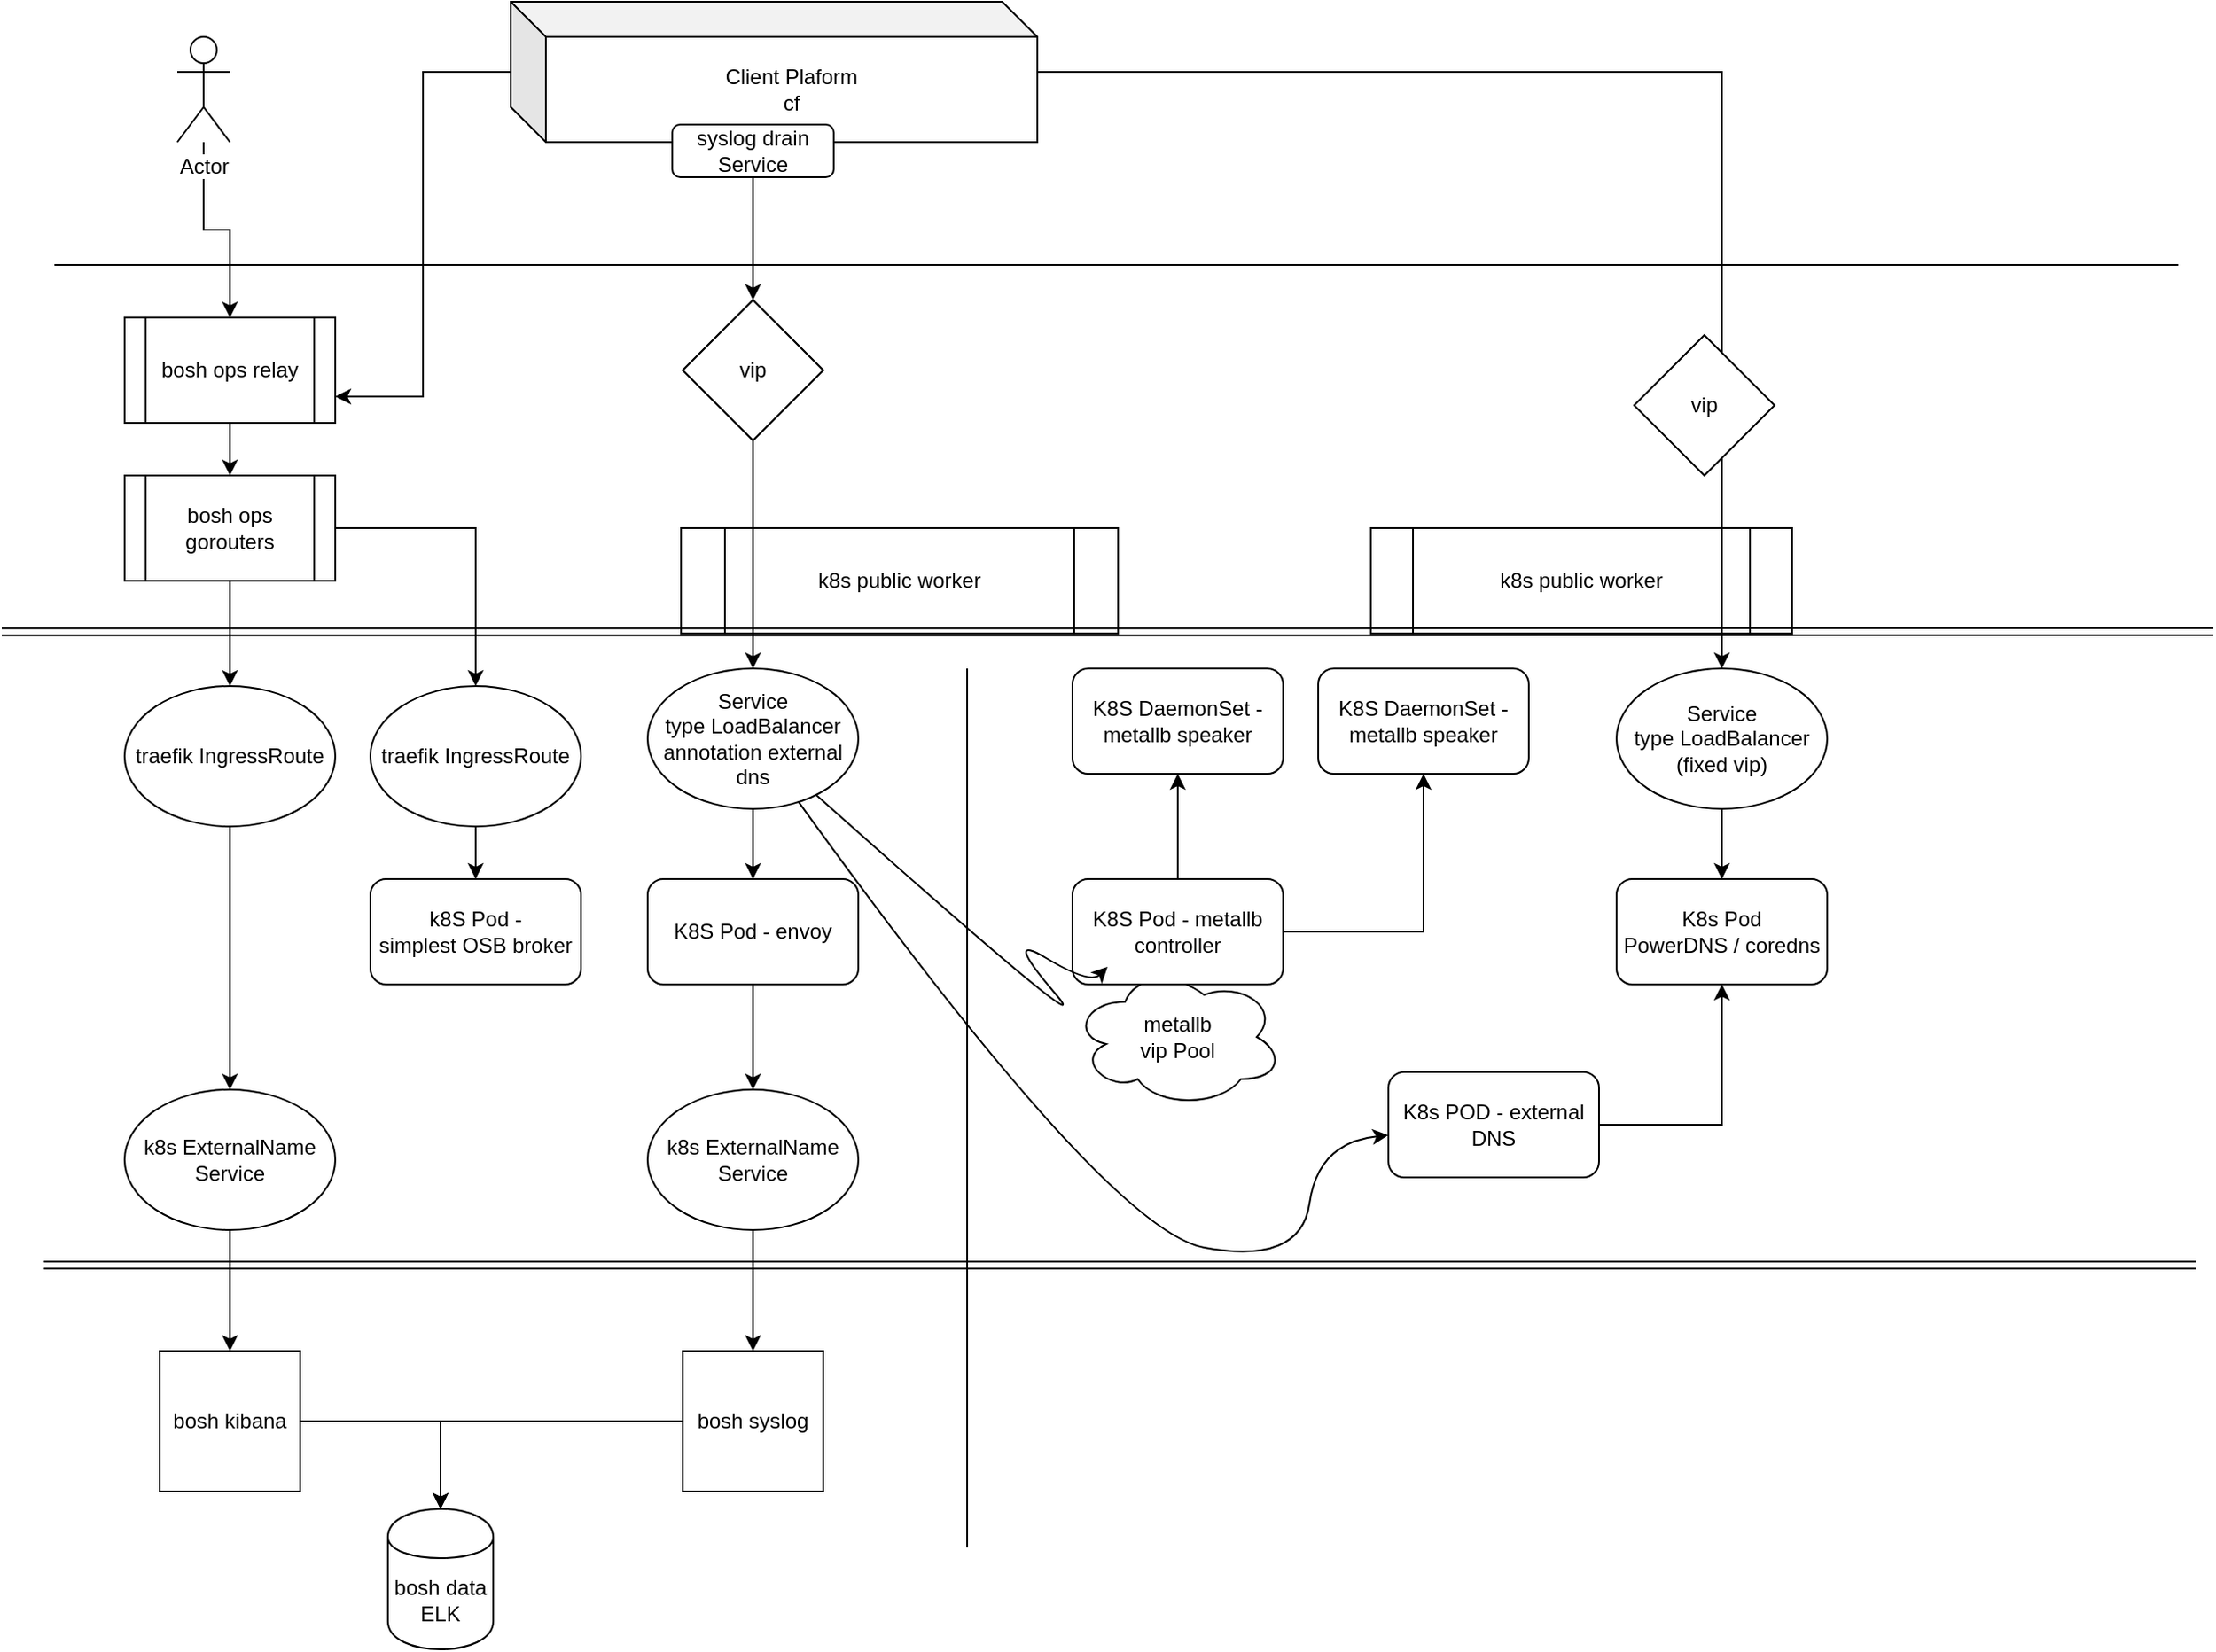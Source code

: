 <mxfile version="13.3.4" type="github">
  <diagram id="4oNXfGrlBCdLffdz02zK" name="Page-1">
    <mxGraphModel dx="2048" dy="1813" grid="1" gridSize="10" guides="1" tooltips="1" connect="1" arrows="1" fold="1" page="1" pageScale="1" pageWidth="827" pageHeight="1169" math="0" shadow="0">
      <root>
        <mxCell id="0" />
        <mxCell id="1" parent="0" />
        <mxCell id="NXdl1-K4pTuj5u7-K4zi-31" style="edgeStyle=orthogonalEdgeStyle;rounded=0;orthogonalLoop=1;jettySize=auto;html=1;" parent="1" source="NXdl1-K4pTuj5u7-K4zi-1" target="NXdl1-K4pTuj5u7-K4zi-3" edge="1">
          <mxGeometry relative="1" as="geometry" />
        </mxCell>
        <mxCell id="NXdl1-K4pTuj5u7-K4zi-1" value="bosh kibana" style="whiteSpace=wrap;html=1;aspect=fixed;" parent="1" vertex="1">
          <mxGeometry x="70" y="599" width="80" height="80" as="geometry" />
        </mxCell>
        <mxCell id="NXdl1-K4pTuj5u7-K4zi-32" style="edgeStyle=orthogonalEdgeStyle;rounded=0;orthogonalLoop=1;jettySize=auto;html=1;" parent="1" source="NXdl1-K4pTuj5u7-K4zi-2" target="NXdl1-K4pTuj5u7-K4zi-3" edge="1">
          <mxGeometry relative="1" as="geometry" />
        </mxCell>
        <mxCell id="NXdl1-K4pTuj5u7-K4zi-2" value="bosh syslog" style="whiteSpace=wrap;html=1;aspect=fixed;" parent="1" vertex="1">
          <mxGeometry x="368" y="599" width="80" height="80" as="geometry" />
        </mxCell>
        <mxCell id="NXdl1-K4pTuj5u7-K4zi-3" value="bosh data ELK" style="shape=cylinder;whiteSpace=wrap;html=1;boundedLbl=1;backgroundOutline=1;" parent="1" vertex="1">
          <mxGeometry x="200" y="689" width="60" height="80" as="geometry" />
        </mxCell>
        <mxCell id="NXdl1-K4pTuj5u7-K4zi-5" style="edgeStyle=orthogonalEdgeStyle;rounded=0;orthogonalLoop=1;jettySize=auto;html=1;" parent="1" source="NXdl1-K4pTuj5u7-K4zi-4" target="NXdl1-K4pTuj5u7-K4zi-1" edge="1">
          <mxGeometry relative="1" as="geometry" />
        </mxCell>
        <mxCell id="NXdl1-K4pTuj5u7-K4zi-4" value="k8s ExternalName Service" style="ellipse;whiteSpace=wrap;html=1;" parent="1" vertex="1">
          <mxGeometry x="50" y="450" width="120" height="80" as="geometry" />
        </mxCell>
        <mxCell id="NXdl1-K4pTuj5u7-K4zi-7" style="edgeStyle=orthogonalEdgeStyle;rounded=0;orthogonalLoop=1;jettySize=auto;html=1;" parent="1" source="NXdl1-K4pTuj5u7-K4zi-6" target="NXdl1-K4pTuj5u7-K4zi-2" edge="1">
          <mxGeometry relative="1" as="geometry">
            <mxPoint x="408" y="599" as="targetPoint" />
          </mxGeometry>
        </mxCell>
        <mxCell id="NXdl1-K4pTuj5u7-K4zi-6" value="k8s ExternalName Service" style="ellipse;whiteSpace=wrap;html=1;" parent="1" vertex="1">
          <mxGeometry x="348" y="450" width="120" height="80" as="geometry" />
        </mxCell>
        <mxCell id="NXdl1-K4pTuj5u7-K4zi-25" style="edgeStyle=orthogonalEdgeStyle;rounded=0;orthogonalLoop=1;jettySize=auto;html=1;" parent="1" source="NXdl1-K4pTuj5u7-K4zi-12" target="NXdl1-K4pTuj5u7-K4zi-19" edge="1">
          <mxGeometry relative="1" as="geometry" />
        </mxCell>
        <mxCell id="NXdl1-K4pTuj5u7-K4zi-42" style="edgeStyle=orthogonalEdgeStyle;rounded=0;orthogonalLoop=1;jettySize=auto;html=1;entryX=0.5;entryY=0;entryDx=0;entryDy=0;" parent="1" source="NXdl1-K4pTuj5u7-K4zi-12" target="NXdl1-K4pTuj5u7-K4zi-39" edge="1">
          <mxGeometry relative="1" as="geometry" />
        </mxCell>
        <mxCell id="NXdl1-K4pTuj5u7-K4zi-12" value="bosh ops gorouters" style="shape=process;whiteSpace=wrap;html=1;backgroundOutline=1;" parent="1" vertex="1">
          <mxGeometry x="50" y="100" width="120" height="60" as="geometry" />
        </mxCell>
        <mxCell id="NXdl1-K4pTuj5u7-K4zi-14" style="edgeStyle=orthogonalEdgeStyle;rounded=0;orthogonalLoop=1;jettySize=auto;html=1;exitX=0.5;exitY=1;exitDx=0;exitDy=0;" parent="1" source="NXdl1-K4pTuj5u7-K4zi-13" target="NXdl1-K4pTuj5u7-K4zi-12" edge="1">
          <mxGeometry relative="1" as="geometry" />
        </mxCell>
        <mxCell id="NXdl1-K4pTuj5u7-K4zi-13" value="bosh ops relay" style="shape=process;whiteSpace=wrap;html=1;backgroundOutline=1;" parent="1" vertex="1">
          <mxGeometry x="50" y="10" width="120" height="60" as="geometry" />
        </mxCell>
        <mxCell id="NXdl1-K4pTuj5u7-K4zi-17" value="k8s public worker" style="shape=process;whiteSpace=wrap;html=1;backgroundOutline=1;" parent="1" vertex="1">
          <mxGeometry x="367" y="130" width="249" height="60" as="geometry" />
        </mxCell>
        <mxCell id="NXdl1-K4pTuj5u7-K4zi-18" value="k8s public worker" style="shape=process;whiteSpace=wrap;html=1;backgroundOutline=1;" parent="1" vertex="1">
          <mxGeometry x="760" y="130" width="240" height="60" as="geometry" />
        </mxCell>
        <mxCell id="NXdl1-K4pTuj5u7-K4zi-26" style="edgeStyle=orthogonalEdgeStyle;rounded=0;orthogonalLoop=1;jettySize=auto;html=1;entryX=0.5;entryY=0;entryDx=0;entryDy=0;" parent="1" source="NXdl1-K4pTuj5u7-K4zi-19" target="NXdl1-K4pTuj5u7-K4zi-4" edge="1">
          <mxGeometry relative="1" as="geometry" />
        </mxCell>
        <mxCell id="NXdl1-K4pTuj5u7-K4zi-19" value="traefik IngressRoute" style="ellipse;whiteSpace=wrap;html=1;" parent="1" vertex="1">
          <mxGeometry x="50" y="220" width="120" height="80" as="geometry" />
        </mxCell>
        <mxCell id="NXdl1-K4pTuj5u7-K4zi-28" style="edgeStyle=orthogonalEdgeStyle;rounded=0;orthogonalLoop=1;jettySize=auto;html=1;" parent="1" source="NXdl1-K4pTuj5u7-K4zi-20" target="NXdl1-K4pTuj5u7-K4zi-27" edge="1">
          <mxGeometry relative="1" as="geometry" />
        </mxCell>
        <mxCell id="NXdl1-K4pTuj5u7-K4zi-20" value="&lt;div&gt;Service&lt;/div&gt;&lt;div&gt;type LoadBalancer&lt;/div&gt;&lt;div&gt;annotation external dns&lt;br&gt;&lt;/div&gt;" style="ellipse;whiteSpace=wrap;html=1;" parent="1" vertex="1">
          <mxGeometry x="348" y="210" width="120" height="80" as="geometry" />
        </mxCell>
        <mxCell id="NXdl1-K4pTuj5u7-K4zi-30" style="edgeStyle=orthogonalEdgeStyle;rounded=0;orthogonalLoop=1;jettySize=auto;html=1;" parent="1" source="NXdl1-K4pTuj5u7-K4zi-21" target="NXdl1-K4pTuj5u7-K4zi-20" edge="1">
          <mxGeometry relative="1" as="geometry" />
        </mxCell>
        <mxCell id="NXdl1-K4pTuj5u7-K4zi-21" value="vip" style="rhombus;whiteSpace=wrap;html=1;" parent="1" vertex="1">
          <mxGeometry x="368" width="80" height="80" as="geometry" />
        </mxCell>
        <mxCell id="NXdl1-K4pTuj5u7-K4zi-22" value="" style="endArrow=none;html=1;" parent="1" edge="1">
          <mxGeometry width="50" height="50" relative="1" as="geometry">
            <mxPoint x="10" y="-20" as="sourcePoint" />
            <mxPoint x="1220" y="-20" as="targetPoint" />
          </mxGeometry>
        </mxCell>
        <mxCell id="NXdl1-K4pTuj5u7-K4zi-24" style="edgeStyle=orthogonalEdgeStyle;rounded=0;orthogonalLoop=1;jettySize=auto;html=1;entryX=0.5;entryY=0;entryDx=0;entryDy=0;" parent="1" source="NXdl1-K4pTuj5u7-K4zi-23" target="NXdl1-K4pTuj5u7-K4zi-13" edge="1">
          <mxGeometry relative="1" as="geometry" />
        </mxCell>
        <mxCell id="NXdl1-K4pTuj5u7-K4zi-23" value="Actor" style="shape=umlActor;verticalLabelPosition=bottom;labelBackgroundColor=#ffffff;verticalAlign=top;html=1;outlineConnect=0;" parent="1" vertex="1">
          <mxGeometry x="80" y="-150" width="30" height="60" as="geometry" />
        </mxCell>
        <mxCell id="NXdl1-K4pTuj5u7-K4zi-29" style="edgeStyle=orthogonalEdgeStyle;rounded=0;orthogonalLoop=1;jettySize=auto;html=1;entryX=0.5;entryY=0;entryDx=0;entryDy=0;" parent="1" source="NXdl1-K4pTuj5u7-K4zi-27" target="NXdl1-K4pTuj5u7-K4zi-6" edge="1">
          <mxGeometry relative="1" as="geometry" />
        </mxCell>
        <mxCell id="NXdl1-K4pTuj5u7-K4zi-27" value="K8S Pod - envoy" style="rounded=1;whiteSpace=wrap;html=1;" parent="1" vertex="1">
          <mxGeometry x="348" y="330" width="120" height="60" as="geometry" />
        </mxCell>
        <mxCell id="NXdl1-K4pTuj5u7-K4zi-33" value="" style="shape=link;html=1;" parent="1" edge="1">
          <mxGeometry width="50" height="50" relative="1" as="geometry">
            <mxPoint x="4" y="550" as="sourcePoint" />
            <mxPoint x="1230" y="550" as="targetPoint" />
          </mxGeometry>
        </mxCell>
        <mxCell id="NXdl1-K4pTuj5u7-K4zi-34" value="" style="shape=link;html=1;" parent="1" edge="1">
          <mxGeometry width="50" height="50" relative="1" as="geometry">
            <mxPoint x="-20" y="189.17" as="sourcePoint" />
            <mxPoint x="1240" y="189" as="targetPoint" />
          </mxGeometry>
        </mxCell>
        <mxCell id="NXdl1-K4pTuj5u7-K4zi-41" style="edgeStyle=orthogonalEdgeStyle;rounded=0;orthogonalLoop=1;jettySize=auto;html=1;entryX=1;entryY=0.75;entryDx=0;entryDy=0;" parent="1" source="NXdl1-K4pTuj5u7-K4zi-35" target="NXdl1-K4pTuj5u7-K4zi-13" edge="1">
          <mxGeometry relative="1" as="geometry" />
        </mxCell>
        <mxCell id="NXdl1-K4pTuj5u7-K4zi-65" style="edgeStyle=orthogonalEdgeStyle;rounded=0;orthogonalLoop=1;jettySize=auto;html=1;" parent="1" source="NXdl1-K4pTuj5u7-K4zi-35" target="NXdl1-K4pTuj5u7-K4zi-63" edge="1">
          <mxGeometry relative="1" as="geometry" />
        </mxCell>
        <mxCell id="NXdl1-K4pTuj5u7-K4zi-35" value="&lt;div&gt;Client Plaform&lt;/div&gt;&lt;div&gt;cf&lt;br&gt;&lt;/div&gt;" style="shape=cube;whiteSpace=wrap;html=1;boundedLbl=1;backgroundOutline=1;darkOpacity=0.05;darkOpacity2=0.1;" parent="1" vertex="1">
          <mxGeometry x="270" y="-170" width="300" height="80" as="geometry" />
        </mxCell>
        <mxCell id="NXdl1-K4pTuj5u7-K4zi-37" style="edgeStyle=orthogonalEdgeStyle;rounded=0;orthogonalLoop=1;jettySize=auto;html=1;entryX=0.5;entryY=0;entryDx=0;entryDy=0;" parent="1" source="NXdl1-K4pTuj5u7-K4zi-36" target="NXdl1-K4pTuj5u7-K4zi-21" edge="1">
          <mxGeometry relative="1" as="geometry" />
        </mxCell>
        <mxCell id="NXdl1-K4pTuj5u7-K4zi-36" value="syslog drain Service" style="rounded=1;whiteSpace=wrap;html=1;" parent="1" vertex="1">
          <mxGeometry x="362" y="-100" width="92" height="30" as="geometry" />
        </mxCell>
        <mxCell id="NXdl1-K4pTuj5u7-K4zi-38" value="&lt;div&gt;k8S Pod - &lt;br&gt;&lt;/div&gt;&lt;div&gt;simplest OSB broker&lt;br&gt;&lt;/div&gt;" style="rounded=1;whiteSpace=wrap;html=1;" parent="1" vertex="1">
          <mxGeometry x="190" y="330" width="120" height="60" as="geometry" />
        </mxCell>
        <mxCell id="NXdl1-K4pTuj5u7-K4zi-40" style="edgeStyle=orthogonalEdgeStyle;rounded=0;orthogonalLoop=1;jettySize=auto;html=1;" parent="1" source="NXdl1-K4pTuj5u7-K4zi-39" target="NXdl1-K4pTuj5u7-K4zi-38" edge="1">
          <mxGeometry relative="1" as="geometry" />
        </mxCell>
        <mxCell id="NXdl1-K4pTuj5u7-K4zi-39" value="traefik IngressRoute" style="ellipse;whiteSpace=wrap;html=1;" parent="1" vertex="1">
          <mxGeometry x="190" y="220" width="120" height="80" as="geometry" />
        </mxCell>
        <mxCell id="NXdl1-K4pTuj5u7-K4zi-43" value="&lt;div&gt;metallb&lt;/div&gt;&lt;div&gt;vip Pool&lt;br&gt;&lt;/div&gt;" style="ellipse;shape=cloud;whiteSpace=wrap;html=1;" parent="1" vertex="1">
          <mxGeometry x="590" y="380" width="120" height="80" as="geometry" />
        </mxCell>
        <mxCell id="NXdl1-K4pTuj5u7-K4zi-44" value="" style="endArrow=none;html=1;" parent="1" edge="1">
          <mxGeometry width="50" height="50" relative="1" as="geometry">
            <mxPoint x="530" y="710.83" as="sourcePoint" />
            <mxPoint x="530" y="210" as="targetPoint" />
          </mxGeometry>
        </mxCell>
        <mxCell id="NXdl1-K4pTuj5u7-K4zi-48" style="edgeStyle=orthogonalEdgeStyle;rounded=0;orthogonalLoop=1;jettySize=auto;html=1;" parent="1" source="NXdl1-K4pTuj5u7-K4zi-45" target="NXdl1-K4pTuj5u7-K4zi-46" edge="1">
          <mxGeometry relative="1" as="geometry" />
        </mxCell>
        <mxCell id="NXdl1-K4pTuj5u7-K4zi-50" style="edgeStyle=orthogonalEdgeStyle;rounded=0;orthogonalLoop=1;jettySize=auto;html=1;" parent="1" source="NXdl1-K4pTuj5u7-K4zi-45" target="NXdl1-K4pTuj5u7-K4zi-49" edge="1">
          <mxGeometry relative="1" as="geometry" />
        </mxCell>
        <mxCell id="NXdl1-K4pTuj5u7-K4zi-45" value="K8S Pod - metallb controller" style="rounded=1;whiteSpace=wrap;html=1;" parent="1" vertex="1">
          <mxGeometry x="590" y="330" width="120" height="60" as="geometry" />
        </mxCell>
        <mxCell id="NXdl1-K4pTuj5u7-K4zi-46" value="K8S DaemonSet - metallb speaker" style="rounded=1;whiteSpace=wrap;html=1;" parent="1" vertex="1">
          <mxGeometry x="590" y="210" width="120" height="60" as="geometry" />
        </mxCell>
        <mxCell id="NXdl1-K4pTuj5u7-K4zi-49" value="K8S DaemonSet - metallb speaker" style="rounded=1;whiteSpace=wrap;html=1;" parent="1" vertex="1">
          <mxGeometry x="730" y="210" width="120" height="60" as="geometry" />
        </mxCell>
        <mxCell id="NXdl1-K4pTuj5u7-K4zi-57" value="" style="curved=1;endArrow=classic;html=1;" parent="1" source="NXdl1-K4pTuj5u7-K4zi-20" edge="1">
          <mxGeometry width="50" height="50" relative="1" as="geometry">
            <mxPoint x="560" y="430" as="sourcePoint" />
            <mxPoint x="610" y="380" as="targetPoint" />
            <Array as="points">
              <mxPoint x="610" y="430" />
              <mxPoint x="550" y="360" />
              <mxPoint x="600" y="390" />
            </Array>
          </mxGeometry>
        </mxCell>
        <mxCell id="NXdl1-K4pTuj5u7-K4zi-60" style="edgeStyle=orthogonalEdgeStyle;rounded=0;orthogonalLoop=1;jettySize=auto;html=1;" parent="1" source="NXdl1-K4pTuj5u7-K4zi-58" target="NXdl1-K4pTuj5u7-K4zi-59" edge="1">
          <mxGeometry relative="1" as="geometry" />
        </mxCell>
        <mxCell id="NXdl1-K4pTuj5u7-K4zi-58" value="K8s POD - external DNS" style="rounded=1;whiteSpace=wrap;html=1;" parent="1" vertex="1">
          <mxGeometry x="770" y="440" width="120" height="60" as="geometry" />
        </mxCell>
        <mxCell id="NXdl1-K4pTuj5u7-K4zi-59" value="&lt;div&gt;K8s Pod&lt;/div&gt;&lt;div&gt;PowerDNS / coredns&lt;br&gt;&lt;/div&gt;" style="rounded=1;whiteSpace=wrap;html=1;" parent="1" vertex="1">
          <mxGeometry x="900" y="330" width="120" height="60" as="geometry" />
        </mxCell>
        <mxCell id="NXdl1-K4pTuj5u7-K4zi-62" value="" style="curved=1;endArrow=classic;html=1;" parent="1" source="NXdl1-K4pTuj5u7-K4zi-20" target="NXdl1-K4pTuj5u7-K4zi-58" edge="1">
          <mxGeometry width="50" height="50" relative="1" as="geometry">
            <mxPoint x="590" y="340" as="sourcePoint" />
            <mxPoint x="640" y="290" as="targetPoint" />
            <Array as="points">
              <mxPoint x="610" y="530" />
              <mxPoint x="720" y="550" />
              <mxPoint x="730" y="480" />
            </Array>
          </mxGeometry>
        </mxCell>
        <mxCell id="NXdl1-K4pTuj5u7-K4zi-64" style="edgeStyle=orthogonalEdgeStyle;rounded=0;orthogonalLoop=1;jettySize=auto;html=1;entryX=0.5;entryY=0;entryDx=0;entryDy=0;" parent="1" source="NXdl1-K4pTuj5u7-K4zi-63" target="NXdl1-K4pTuj5u7-K4zi-59" edge="1">
          <mxGeometry relative="1" as="geometry" />
        </mxCell>
        <mxCell id="NXdl1-K4pTuj5u7-K4zi-63" value="&lt;div&gt;Service&lt;/div&gt;&lt;div&gt;type LoadBalancer&lt;/div&gt;&lt;div&gt;(fixed vip)&lt;br&gt;&lt;/div&gt;" style="ellipse;whiteSpace=wrap;html=1;" parent="1" vertex="1">
          <mxGeometry x="900" y="210" width="120" height="80" as="geometry" />
        </mxCell>
        <mxCell id="2qVzmIRJDRd2nHvHut32-2" value="vip" style="rhombus;whiteSpace=wrap;html=1;" vertex="1" parent="1">
          <mxGeometry x="368" width="80" height="80" as="geometry" />
        </mxCell>
        <mxCell id="2qVzmIRJDRd2nHvHut32-4" value="vip" style="rhombus;whiteSpace=wrap;html=1;" vertex="1" parent="1">
          <mxGeometry x="910" y="20" width="80" height="80" as="geometry" />
        </mxCell>
      </root>
    </mxGraphModel>
  </diagram>
</mxfile>

